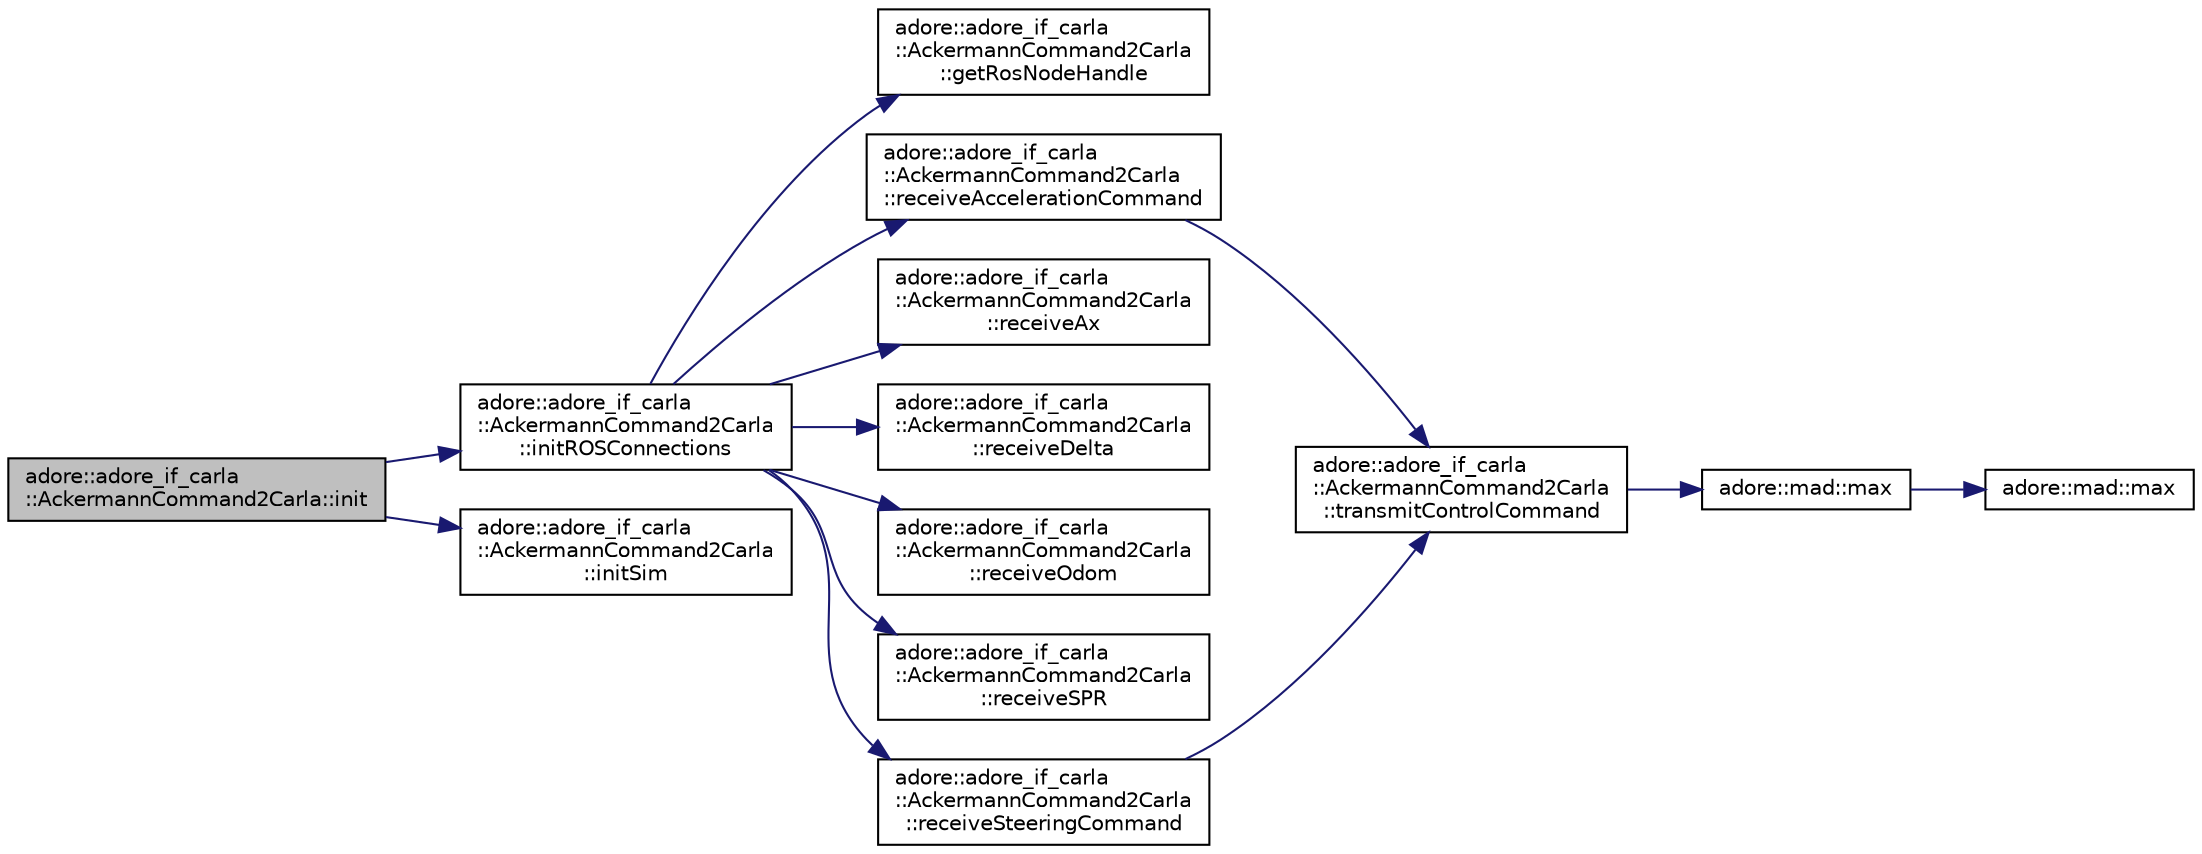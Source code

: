 digraph "adore::adore_if_carla::AckermannCommand2Carla::init"
{
 // LATEX_PDF_SIZE
  edge [fontname="Helvetica",fontsize="10",labelfontname="Helvetica",labelfontsize="10"];
  node [fontname="Helvetica",fontsize="10",shape=record];
  rankdir="LR";
  Node1 [label="adore::adore_if_carla\l::AckermannCommand2Carla::init",height=0.2,width=0.4,color="black", fillcolor="grey75", style="filled", fontcolor="black",tooltip=" "];
  Node1 -> Node2 [color="midnightblue",fontsize="10",style="solid",fontname="Helvetica"];
  Node2 [label="adore::adore_if_carla\l::AckermannCommand2Carla\l::initROSConnections",height=0.2,width=0.4,color="black", fillcolor="white", style="filled",URL="$classadore_1_1adore__if__carla_1_1AckermannCommand2Carla.html#af4a929707b19ebf90e9e9f6a10c8ce04",tooltip=" "];
  Node2 -> Node3 [color="midnightblue",fontsize="10",style="solid",fontname="Helvetica"];
  Node3 [label="adore::adore_if_carla\l::AckermannCommand2Carla\l::getRosNodeHandle",height=0.2,width=0.4,color="black", fillcolor="white", style="filled",URL="$classadore_1_1adore__if__carla_1_1AckermannCommand2Carla.html#a0aabaac86cdaa5b1ae1670cacddd4fea",tooltip=" "];
  Node2 -> Node4 [color="midnightblue",fontsize="10",style="solid",fontname="Helvetica"];
  Node4 [label="adore::adore_if_carla\l::AckermannCommand2Carla\l::receiveAccelerationCommand",height=0.2,width=0.4,color="black", fillcolor="white", style="filled",URL="$classadore_1_1adore__if__carla_1_1AckermannCommand2Carla.html#abae0e53c14da633ed48905dae3b7aefd",tooltip=" "];
  Node4 -> Node5 [color="midnightblue",fontsize="10",style="solid",fontname="Helvetica"];
  Node5 [label="adore::adore_if_carla\l::AckermannCommand2Carla\l::transmitControlCommand",height=0.2,width=0.4,color="black", fillcolor="white", style="filled",URL="$classadore_1_1adore__if__carla_1_1AckermannCommand2Carla.html#a7356400a8560f6752f87e137e3247cfa",tooltip=" "];
  Node5 -> Node6 [color="midnightblue",fontsize="10",style="solid",fontname="Helvetica"];
  Node6 [label="adore::mad::max",height=0.2,width=0.4,color="black", fillcolor="white", style="filled",URL="$namespaceadore_1_1mad.html#adea062854ef0b105a3fdca8cf2aca945",tooltip=" "];
  Node6 -> Node7 [color="midnightblue",fontsize="10",style="solid",fontname="Helvetica"];
  Node7 [label="adore::mad::max",height=0.2,width=0.4,color="black", fillcolor="white", style="filled",URL="$namespaceadore_1_1mad.html#a618a8842fed7b9375957b1e393c58492",tooltip=" "];
  Node2 -> Node8 [color="midnightblue",fontsize="10",style="solid",fontname="Helvetica"];
  Node8 [label="adore::adore_if_carla\l::AckermannCommand2Carla\l::receiveAx",height=0.2,width=0.4,color="black", fillcolor="white", style="filled",URL="$classadore_1_1adore__if__carla_1_1AckermannCommand2Carla.html#a8bd8534c02a55cc46742367820664800",tooltip=" "];
  Node2 -> Node9 [color="midnightblue",fontsize="10",style="solid",fontname="Helvetica"];
  Node9 [label="adore::adore_if_carla\l::AckermannCommand2Carla\l::receiveDelta",height=0.2,width=0.4,color="black", fillcolor="white", style="filled",URL="$classadore_1_1adore__if__carla_1_1AckermannCommand2Carla.html#a57a46dabc3439394e9f3d7fc8c72325a",tooltip=" "];
  Node2 -> Node10 [color="midnightblue",fontsize="10",style="solid",fontname="Helvetica"];
  Node10 [label="adore::adore_if_carla\l::AckermannCommand2Carla\l::receiveOdom",height=0.2,width=0.4,color="black", fillcolor="white", style="filled",URL="$classadore_1_1adore__if__carla_1_1AckermannCommand2Carla.html#a24afa77b7132e6832b54fb6dae5425a0",tooltip=" "];
  Node2 -> Node11 [color="midnightblue",fontsize="10",style="solid",fontname="Helvetica"];
  Node11 [label="adore::adore_if_carla\l::AckermannCommand2Carla\l::receiveSPR",height=0.2,width=0.4,color="black", fillcolor="white", style="filled",URL="$classadore_1_1adore__if__carla_1_1AckermannCommand2Carla.html#a2a6f1ff50df6997bf8c61225b75a7b3b",tooltip=" "];
  Node2 -> Node12 [color="midnightblue",fontsize="10",style="solid",fontname="Helvetica"];
  Node12 [label="adore::adore_if_carla\l::AckermannCommand2Carla\l::receiveSteeringCommand",height=0.2,width=0.4,color="black", fillcolor="white", style="filled",URL="$classadore_1_1adore__if__carla_1_1AckermannCommand2Carla.html#adaff65af3b97dd5eb3c9417b08cf329b",tooltip=" "];
  Node12 -> Node5 [color="midnightblue",fontsize="10",style="solid",fontname="Helvetica"];
  Node1 -> Node13 [color="midnightblue",fontsize="10",style="solid",fontname="Helvetica"];
  Node13 [label="adore::adore_if_carla\l::AckermannCommand2Carla\l::initSim",height=0.2,width=0.4,color="black", fillcolor="white", style="filled",URL="$classadore_1_1adore__if__carla_1_1AckermannCommand2Carla.html#adf621c5cfabbc8abde6ed502da618c27",tooltip=" "];
}

